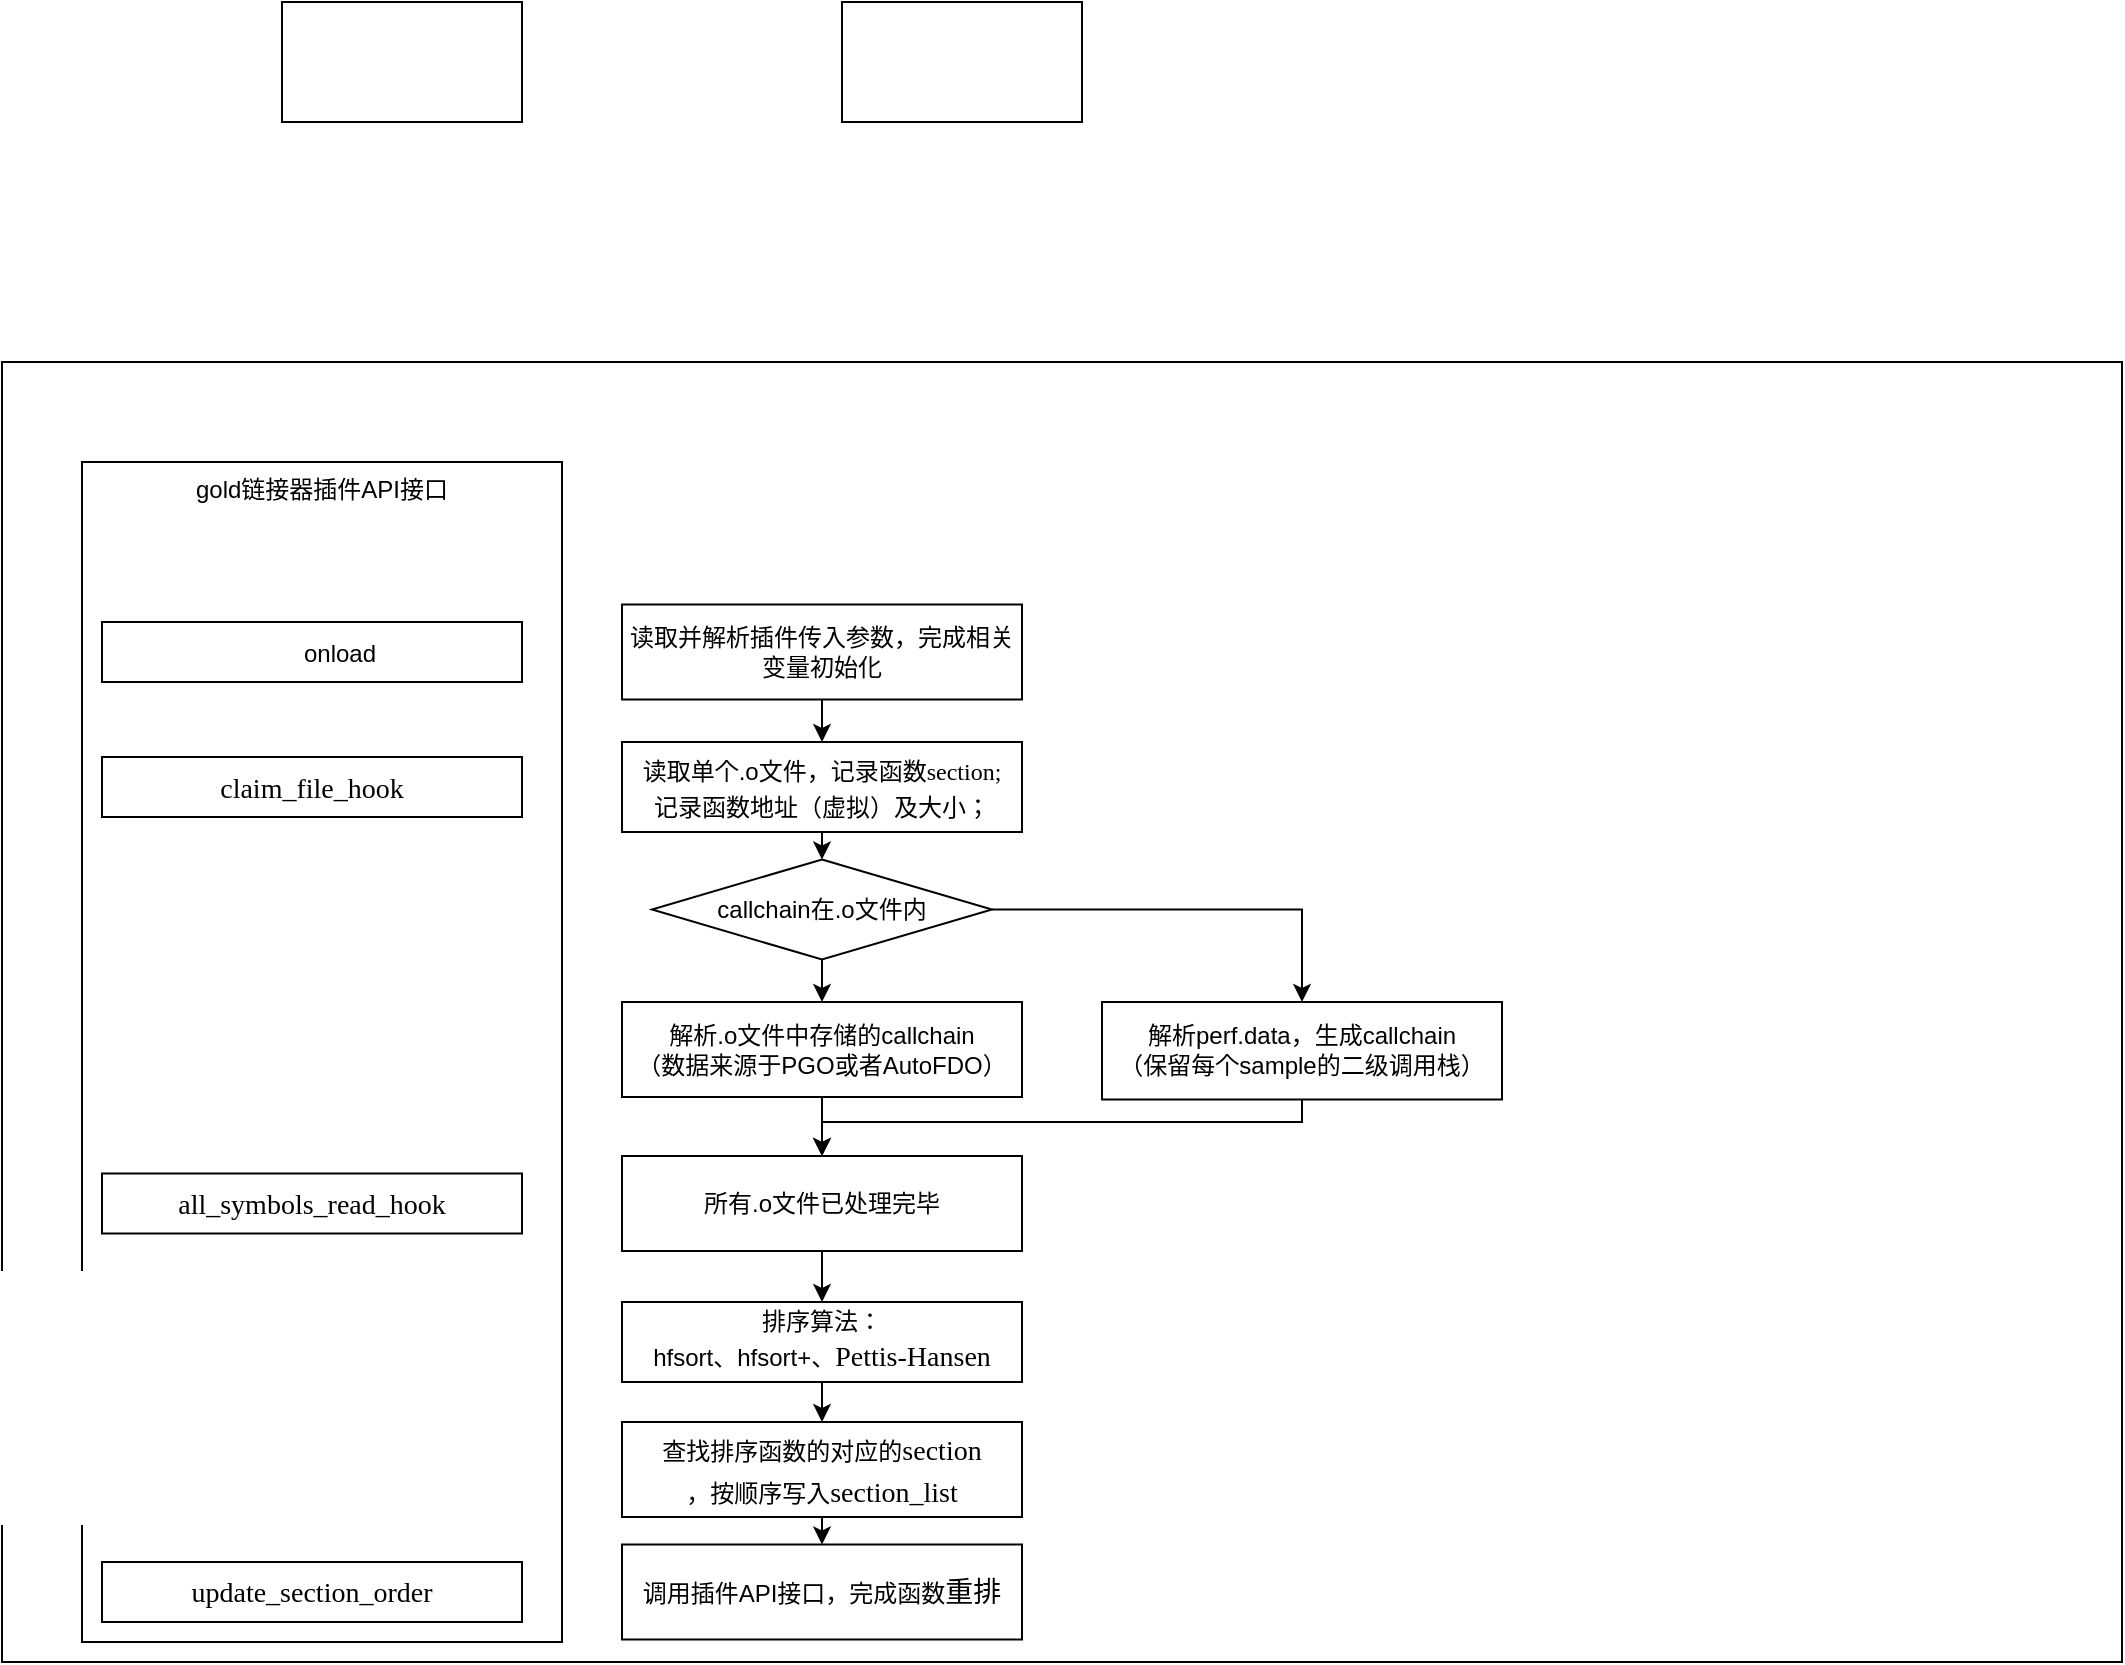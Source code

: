 <mxfile version="14.2.4" type="github">
  <diagram id="C5RBs43oDa-KdzZeNtuy" name="Page-1">
    <mxGraphModel dx="1422" dy="1931" grid="1" gridSize="10" guides="1" tooltips="1" connect="1" arrows="1" fold="1" page="1" pageScale="1" pageWidth="827" pageHeight="1169" math="0" shadow="0">
      <root>
        <mxCell id="WIyWlLk6GJQsqaUBKTNV-0" />
        <mxCell id="WIyWlLk6GJQsqaUBKTNV-1" parent="WIyWlLk6GJQsqaUBKTNV-0" />
        <mxCell id="ErYdBKpMSOjXuHRG2v-B-8" value="" style="rounded=0;whiteSpace=wrap;html=1;align=center;" vertex="1" parent="WIyWlLk6GJQsqaUBKTNV-1">
          <mxGeometry x="30" y="140" width="1060" height="650" as="geometry" />
        </mxCell>
        <mxCell id="ErYdBKpMSOjXuHRG2v-B-1" value="" style="rounded=0;whiteSpace=wrap;html=1;align=center;" vertex="1" parent="WIyWlLk6GJQsqaUBKTNV-1">
          <mxGeometry x="170" y="-40" width="120" height="60" as="geometry" />
        </mxCell>
        <mxCell id="ErYdBKpMSOjXuHRG2v-B-2" value="" style="rounded=0;whiteSpace=wrap;html=1;align=center;" vertex="1" parent="WIyWlLk6GJQsqaUBKTNV-1">
          <mxGeometry x="450" y="-40" width="120" height="60" as="geometry" />
        </mxCell>
        <mxCell id="ErYdBKpMSOjXuHRG2v-B-22" style="edgeStyle=orthogonalEdgeStyle;rounded=0;orthogonalLoop=1;jettySize=auto;html=1;exitX=0.5;exitY=1;exitDx=0;exitDy=0;entryX=0.5;entryY=0;entryDx=0;entryDy=0;" edge="1" parent="WIyWlLk6GJQsqaUBKTNV-1" source="ErYdBKpMSOjXuHRG2v-B-3" target="ErYdBKpMSOjXuHRG2v-B-7">
          <mxGeometry relative="1" as="geometry" />
        </mxCell>
        <mxCell id="ErYdBKpMSOjXuHRG2v-B-3" value="排序算法：&lt;br&gt;hfsort、hfsort+、&lt;span lang=&quot;EN-US&quot; style=&quot;font-size: 10.5pt ; line-height: 150% ; font-family: &amp;#34;times new roman&amp;#34; , serif&quot;&gt;Pettis-Hansen&lt;/span&gt;" style="rounded=0;whiteSpace=wrap;html=1;align=center;" vertex="1" parent="WIyWlLk6GJQsqaUBKTNV-1">
          <mxGeometry x="340" y="610" width="200" height="40" as="geometry" />
        </mxCell>
        <mxCell id="ErYdBKpMSOjXuHRG2v-B-35" style="edgeStyle=orthogonalEdgeStyle;rounded=0;orthogonalLoop=1;jettySize=auto;html=1;exitX=0.5;exitY=1;exitDx=0;exitDy=0;entryX=0.5;entryY=0;entryDx=0;entryDy=0;" edge="1" parent="WIyWlLk6GJQsqaUBKTNV-1" source="ErYdBKpMSOjXuHRG2v-B-4" target="ErYdBKpMSOjXuHRG2v-B-30">
          <mxGeometry relative="1" as="geometry" />
        </mxCell>
        <mxCell id="ErYdBKpMSOjXuHRG2v-B-38" style="edgeStyle=orthogonalEdgeStyle;rounded=0;orthogonalLoop=1;jettySize=auto;html=1;exitX=1;exitY=0.5;exitDx=0;exitDy=0;entryX=0.5;entryY=0;entryDx=0;entryDy=0;" edge="1" parent="WIyWlLk6GJQsqaUBKTNV-1" source="ErYdBKpMSOjXuHRG2v-B-4" target="ErYdBKpMSOjXuHRG2v-B-18">
          <mxGeometry relative="1" as="geometry" />
        </mxCell>
        <mxCell id="ErYdBKpMSOjXuHRG2v-B-4" value="callchain在.o文件内" style="rhombus;whiteSpace=wrap;html=1;align=center;" vertex="1" parent="WIyWlLk6GJQsqaUBKTNV-1">
          <mxGeometry x="355" y="388.75" width="170" height="50" as="geometry" />
        </mxCell>
        <mxCell id="ErYdBKpMSOjXuHRG2v-B-34" style="edgeStyle=orthogonalEdgeStyle;rounded=0;orthogonalLoop=1;jettySize=auto;html=1;exitX=0.5;exitY=1;exitDx=0;exitDy=0;entryX=0.5;entryY=0;entryDx=0;entryDy=0;" edge="1" parent="WIyWlLk6GJQsqaUBKTNV-1" source="ErYdBKpMSOjXuHRG2v-B-5" target="ErYdBKpMSOjXuHRG2v-B-4">
          <mxGeometry relative="1" as="geometry" />
        </mxCell>
        <mxCell id="ErYdBKpMSOjXuHRG2v-B-5" value="&lt;font style=&quot;font-size: 12px&quot;&gt;读取单个.o文件，记录函数&lt;/font&gt;&lt;span lang=&quot;EN-US&quot; style=&quot;line-height: 150%&quot;&gt;&lt;font style=&quot;font-size: 12px&quot;&gt;&lt;font face=&quot;times new roman, serif&quot;&gt;section;&lt;/font&gt;&lt;br&gt;记录函数地址（虚拟）及大小；&lt;/font&gt;&lt;br&gt;&lt;/span&gt;" style="rounded=0;whiteSpace=wrap;html=1;align=center;" vertex="1" parent="WIyWlLk6GJQsqaUBKTNV-1">
          <mxGeometry x="340" y="330" width="200" height="45" as="geometry" />
        </mxCell>
        <mxCell id="ErYdBKpMSOjXuHRG2v-B-21" style="edgeStyle=orthogonalEdgeStyle;rounded=0;orthogonalLoop=1;jettySize=auto;html=1;exitX=0.5;exitY=1;exitDx=0;exitDy=0;entryX=0.5;entryY=0;entryDx=0;entryDy=0;" edge="1" parent="WIyWlLk6GJQsqaUBKTNV-1" source="ErYdBKpMSOjXuHRG2v-B-6" target="ErYdBKpMSOjXuHRG2v-B-3">
          <mxGeometry relative="1" as="geometry" />
        </mxCell>
        <mxCell id="ErYdBKpMSOjXuHRG2v-B-6" value="所有.o文件已处理完毕" style="rounded=0;whiteSpace=wrap;html=1;align=center;" vertex="1" parent="WIyWlLk6GJQsqaUBKTNV-1">
          <mxGeometry x="340" y="537" width="200" height="47.5" as="geometry" />
        </mxCell>
        <mxCell id="ErYdBKpMSOjXuHRG2v-B-37" style="edgeStyle=orthogonalEdgeStyle;rounded=0;orthogonalLoop=1;jettySize=auto;html=1;exitX=0.5;exitY=1;exitDx=0;exitDy=0;entryX=0.5;entryY=0;entryDx=0;entryDy=0;" edge="1" parent="WIyWlLk6GJQsqaUBKTNV-1" source="ErYdBKpMSOjXuHRG2v-B-7" target="ErYdBKpMSOjXuHRG2v-B-24">
          <mxGeometry relative="1" as="geometry" />
        </mxCell>
        <mxCell id="ErYdBKpMSOjXuHRG2v-B-7" value="查找排序函数的对应的&lt;span lang=&quot;EN-US&quot; style=&quot;font-size: 10.5pt ; line-height: 150% ; font-family: &amp;#34;times new roman&amp;#34; , serif&quot;&gt;section&lt;/span&gt;&lt;br&gt;，按顺序写入&lt;span lang=&quot;EN-US&quot; style=&quot;font-size: 10.5pt ; line-height: 150% ; font-family: &amp;#34;times new roman&amp;#34; , serif&quot;&gt;section_list&lt;/span&gt;" style="rounded=0;whiteSpace=wrap;html=1;align=center;" vertex="1" parent="WIyWlLk6GJQsqaUBKTNV-1">
          <mxGeometry x="340" y="670" width="200" height="47.5" as="geometry" />
        </mxCell>
        <mxCell id="ErYdBKpMSOjXuHRG2v-B-11" value="gold链接器插件API接口" style="rounded=0;whiteSpace=wrap;html=1;align=center;verticalAlign=top;" vertex="1" parent="WIyWlLk6GJQsqaUBKTNV-1">
          <mxGeometry x="70" y="190" width="240" height="590" as="geometry" />
        </mxCell>
        <mxCell id="ErYdBKpMSOjXuHRG2v-B-12" value="&lt;p class=&quot;MsoNormal&quot; style=&quot;text-indent: 21.0pt ; line-height: normal&quot;&gt;&lt;span style=&quot;text-indent: 21pt&quot;&gt;onload&lt;/span&gt;&lt;br&gt;&lt;/p&gt;" style="rounded=0;whiteSpace=wrap;html=1;align=center;" vertex="1" parent="WIyWlLk6GJQsqaUBKTNV-1">
          <mxGeometry x="80" y="270" width="210" height="30" as="geometry" />
        </mxCell>
        <mxCell id="ErYdBKpMSOjXuHRG2v-B-13" value="&lt;span lang=&quot;EN-US&quot; style=&quot;font-size: 10.5pt ; line-height: 150% ; font-family: &amp;#34;times new roman&amp;#34; , serif&quot;&gt;claim_file_hook&lt;/span&gt;" style="rounded=0;whiteSpace=wrap;html=1;align=center;" vertex="1" parent="WIyWlLk6GJQsqaUBKTNV-1">
          <mxGeometry x="80" y="337.5" width="210" height="30" as="geometry" />
        </mxCell>
        <mxCell id="ErYdBKpMSOjXuHRG2v-B-14" value="&lt;span lang=&quot;EN-US&quot; style=&quot;font-size: 10.5pt ; line-height: 150% ; font-family: &amp;#34;times new roman&amp;#34; , serif&quot;&gt;all_symbols_read_hook&lt;/span&gt;" style="rounded=0;whiteSpace=wrap;html=1;align=center;" vertex="1" parent="WIyWlLk6GJQsqaUBKTNV-1">
          <mxGeometry x="80" y="545.75" width="210" height="30" as="geometry" />
        </mxCell>
        <mxCell id="ErYdBKpMSOjXuHRG2v-B-15" value="&lt;span lang=&quot;EN-US&quot; style=&quot;font-size: 10.5pt ; line-height: 150% ; font-family: &amp;#34;times new roman&amp;#34; , serif&quot;&gt;update_section_order&lt;/span&gt;" style="rounded=0;whiteSpace=wrap;html=1;align=center;" vertex="1" parent="WIyWlLk6GJQsqaUBKTNV-1">
          <mxGeometry x="80" y="740" width="210" height="30" as="geometry" />
        </mxCell>
        <mxCell id="ErYdBKpMSOjXuHRG2v-B-39" style="edgeStyle=orthogonalEdgeStyle;rounded=0;orthogonalLoop=1;jettySize=auto;html=1;exitX=0.5;exitY=1;exitDx=0;exitDy=0;entryX=0.5;entryY=0;entryDx=0;entryDy=0;" edge="1" parent="WIyWlLk6GJQsqaUBKTNV-1" source="ErYdBKpMSOjXuHRG2v-B-18" target="ErYdBKpMSOjXuHRG2v-B-6">
          <mxGeometry relative="1" as="geometry">
            <Array as="points">
              <mxPoint x="680" y="520" />
              <mxPoint x="440" y="520" />
            </Array>
          </mxGeometry>
        </mxCell>
        <mxCell id="ErYdBKpMSOjXuHRG2v-B-18" value="解析perf.data，生成callchain&lt;br&gt;（保留每个sample的二级调用栈）" style="rounded=0;whiteSpace=wrap;html=1;align=center;" vertex="1" parent="WIyWlLk6GJQsqaUBKTNV-1">
          <mxGeometry x="580" y="460" width="200" height="48.75" as="geometry" />
        </mxCell>
        <mxCell id="ErYdBKpMSOjXuHRG2v-B-24" value="&lt;span lang=&quot;EN-US&quot; style=&quot;line-height: 150%&quot;&gt;调用插件API接口，完成函数&lt;/span&gt;&lt;span style=&quot;font-family: &amp;#34;times new roman&amp;#34; , serif ; font-size: 14px&quot;&gt;重排&lt;/span&gt;" style="rounded=0;whiteSpace=wrap;html=1;align=center;" vertex="1" parent="WIyWlLk6GJQsqaUBKTNV-1">
          <mxGeometry x="340" y="731.25" width="200" height="47.5" as="geometry" />
        </mxCell>
        <mxCell id="ErYdBKpMSOjXuHRG2v-B-33" style="edgeStyle=orthogonalEdgeStyle;rounded=0;orthogonalLoop=1;jettySize=auto;html=1;exitX=0.5;exitY=1;exitDx=0;exitDy=0;entryX=0.5;entryY=0;entryDx=0;entryDy=0;" edge="1" parent="WIyWlLk6GJQsqaUBKTNV-1" source="ErYdBKpMSOjXuHRG2v-B-28" target="ErYdBKpMSOjXuHRG2v-B-5">
          <mxGeometry relative="1" as="geometry" />
        </mxCell>
        <mxCell id="ErYdBKpMSOjXuHRG2v-B-28" value="读取并解析插件传入参数，完成相关变量初始化" style="rounded=0;whiteSpace=wrap;html=1;align=center;" vertex="1" parent="WIyWlLk6GJQsqaUBKTNV-1">
          <mxGeometry x="340" y="261.25" width="200" height="47.5" as="geometry" />
        </mxCell>
        <mxCell id="ErYdBKpMSOjXuHRG2v-B-36" style="edgeStyle=orthogonalEdgeStyle;rounded=0;orthogonalLoop=1;jettySize=auto;html=1;exitX=0.5;exitY=1;exitDx=0;exitDy=0;entryX=0.5;entryY=0;entryDx=0;entryDy=0;" edge="1" parent="WIyWlLk6GJQsqaUBKTNV-1" source="ErYdBKpMSOjXuHRG2v-B-30" target="ErYdBKpMSOjXuHRG2v-B-6">
          <mxGeometry relative="1" as="geometry" />
        </mxCell>
        <mxCell id="ErYdBKpMSOjXuHRG2v-B-30" value="解析.o文件中存储的callchain&lt;br&gt;（数据来源于PGO或者AutoFDO）" style="rounded=0;whiteSpace=wrap;html=1;align=center;" vertex="1" parent="WIyWlLk6GJQsqaUBKTNV-1">
          <mxGeometry x="340" y="460" width="200" height="47.5" as="geometry" />
        </mxCell>
      </root>
    </mxGraphModel>
  </diagram>
</mxfile>
